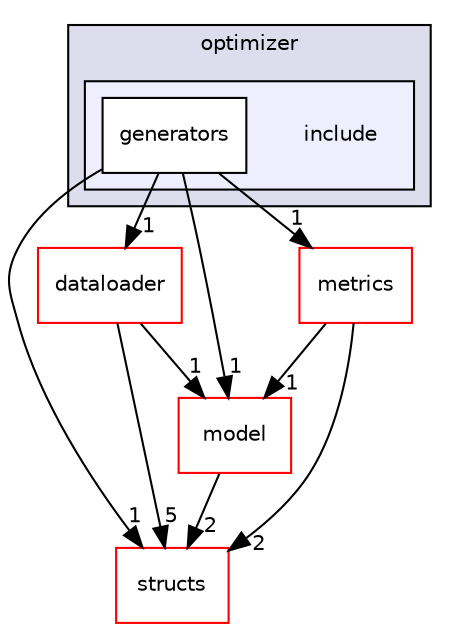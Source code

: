 digraph "include" {
  compound=true
  node [ fontsize="10", fontname="Helvetica"];
  edge [ labelfontsize="10", labelfontname="Helvetica"];
  subgraph clusterdir_e08616e7bc69b475f2054aae703d02ec {
    graph [ bgcolor="#ddddee", pencolor="black", label="optimizer" fontname="Helvetica", fontsize="10", URL="dir_e08616e7bc69b475f2054aae703d02ec.html"]
  subgraph clusterdir_7463195ec81c46774ba2aefce6a2c919 {
    graph [ bgcolor="#eeeeff", pencolor="black", label="" URL="dir_7463195ec81c46774ba2aefce6a2c919.html"];
    dir_7463195ec81c46774ba2aefce6a2c919 [shape=plaintext label="include"];
    dir_d4e300060de62049f29f73ba10a4d79b [shape=box label="generators" color="black" fillcolor="white" style="filled" URL="dir_d4e300060de62049f29f73ba10a4d79b.html"];
  }
  }
  dir_9fd58bbf403f6bebb995a0271eeae5cc [shape=box label="model" fillcolor="white" style="filled" color="red" URL="dir_9fd58bbf403f6bebb995a0271eeae5cc.html"];
  dir_639930e6546076602fdb99daad4d48b4 [shape=box label="structs" fillcolor="white" style="filled" color="red" URL="dir_639930e6546076602fdb99daad4d48b4.html"];
  dir_01cd01df262b9d391c5521e9294e448f [shape=box label="dataloader" fillcolor="white" style="filled" color="red" URL="dir_01cd01df262b9d391c5521e9294e448f.html"];
  dir_651c8ef5d49f0cbb17c199517c0ca5cb [shape=box label="metrics" fillcolor="white" style="filled" color="red" URL="dir_651c8ef5d49f0cbb17c199517c0ca5cb.html"];
  dir_9fd58bbf403f6bebb995a0271eeae5cc->dir_639930e6546076602fdb99daad4d48b4 [headlabel="2", labeldistance=1.5 headhref="dir_000165_000080.html"];
  dir_01cd01df262b9d391c5521e9294e448f->dir_9fd58bbf403f6bebb995a0271eeae5cc [headlabel="1", labeldistance=1.5 headhref="dir_000088_000165.html"];
  dir_01cd01df262b9d391c5521e9294e448f->dir_639930e6546076602fdb99daad4d48b4 [headlabel="5", labeldistance=1.5 headhref="dir_000088_000080.html"];
  dir_651c8ef5d49f0cbb17c199517c0ca5cb->dir_9fd58bbf403f6bebb995a0271eeae5cc [headlabel="1", labeldistance=1.5 headhref="dir_000148_000165.html"];
  dir_651c8ef5d49f0cbb17c199517c0ca5cb->dir_639930e6546076602fdb99daad4d48b4 [headlabel="2", labeldistance=1.5 headhref="dir_000148_000080.html"];
  dir_d4e300060de62049f29f73ba10a4d79b->dir_9fd58bbf403f6bebb995a0271eeae5cc [headlabel="1", labeldistance=1.5 headhref="dir_000180_000165.html"];
  dir_d4e300060de62049f29f73ba10a4d79b->dir_639930e6546076602fdb99daad4d48b4 [headlabel="1", labeldistance=1.5 headhref="dir_000180_000080.html"];
  dir_d4e300060de62049f29f73ba10a4d79b->dir_01cd01df262b9d391c5521e9294e448f [headlabel="1", labeldistance=1.5 headhref="dir_000180_000088.html"];
  dir_d4e300060de62049f29f73ba10a4d79b->dir_651c8ef5d49f0cbb17c199517c0ca5cb [headlabel="1", labeldistance=1.5 headhref="dir_000180_000148.html"];
}
